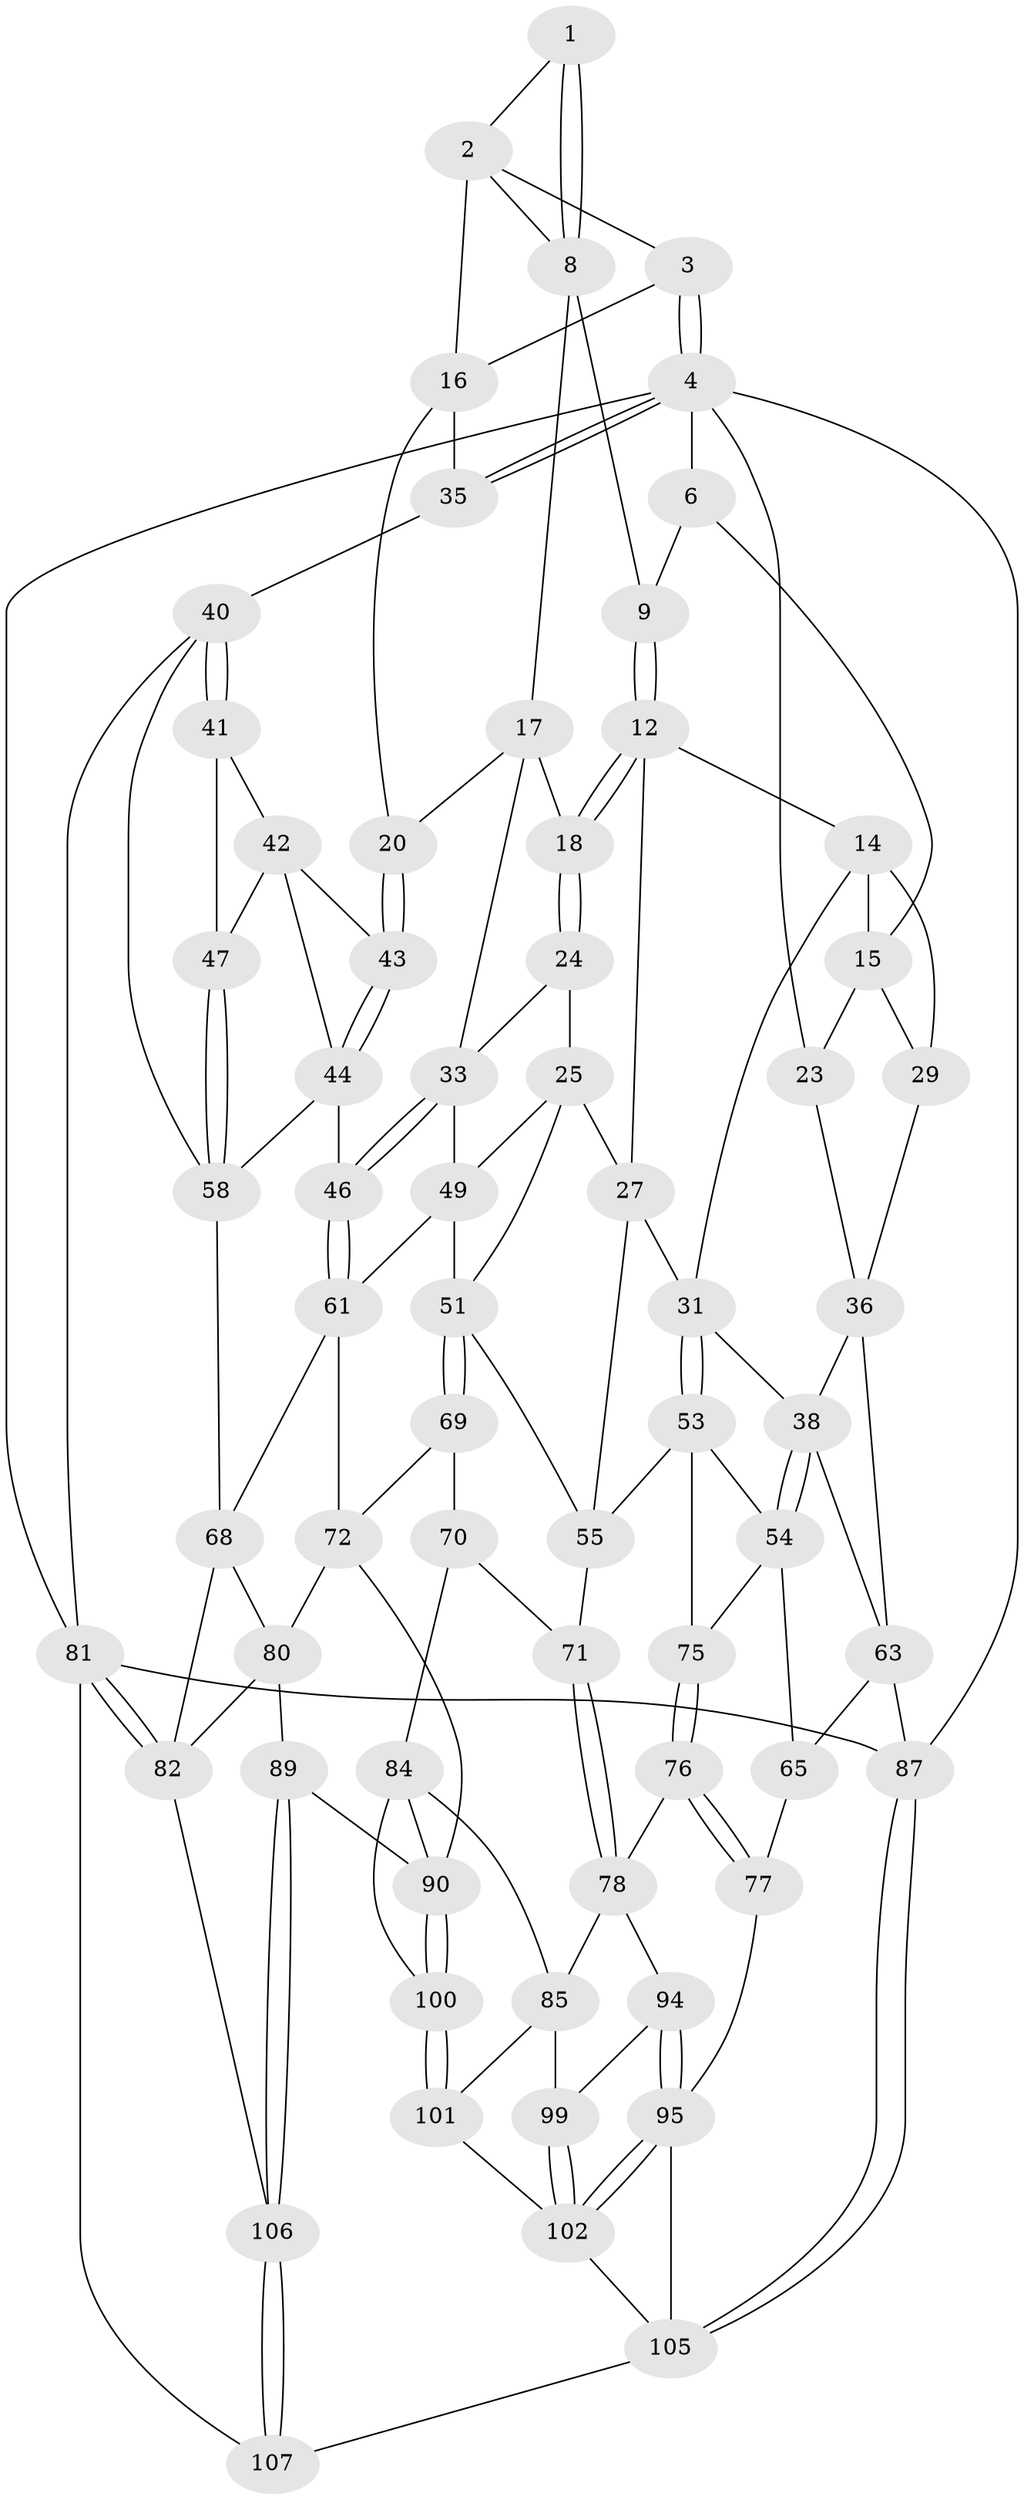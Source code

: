 // original degree distribution, {3: 0.01818181818181818, 4: 0.21818181818181817, 6: 0.2, 5: 0.5636363636363636}
// Generated by graph-tools (version 1.1) at 2025/11/02/27/25 16:11:54]
// undirected, 66 vertices, 146 edges
graph export_dot {
graph [start="1"]
  node [color=gray90,style=filled];
  1 [pos="+0.7240400263657023+0"];
  2 [pos="+0.733374056146771+0",super="+10"];
  3 [pos="+1+0"];
  4 [pos="+1+0",super="+5"];
  6 [pos="+0.03625295923749901+0",super="+7"];
  8 [pos="+0.6036384895047154+0.08354521529174344",super="+11"];
  9 [pos="+0.4628684270735006+0.044324512929995744"];
  12 [pos="+0.40725313568510996+0.16021184796701746",super="+13"];
  14 [pos="+0.2931286440819089+0.172101871408158",super="+28"];
  15 [pos="+0.1564860785222755+0.005658177953314403",super="+22"];
  16 [pos="+0.8534335147823168+0.21088545909952983",super="+19"];
  17 [pos="+0.599638050625203+0.21895799466498278",super="+21"];
  18 [pos="+0.5089246593405627+0.2441120271545889"];
  20 [pos="+0.8263587450269054+0.2851331478396291"];
  23 [pos="+0+0.2791663871188688"];
  24 [pos="+0.5061129910319445+0.37586282428931395"];
  25 [pos="+0.4980094899892834+0.38429098590128585",super="+26"];
  27 [pos="+0.39029468660531175+0.42306540072141907",super="+30"];
  29 [pos="+0.14634353864106325+0.3042801563787211"];
  31 [pos="+0.25638754790649215+0.40692817127692815",super="+32"];
  33 [pos="+0.6971852269434623+0.42546285157314734",super="+34"];
  35 [pos="+1+0.2489837340035174"];
  36 [pos="+0.08311915415164153+0.37379616833847423",super="+37"];
  38 [pos="+0.07977421831329591+0.4956864878387301",super="+39"];
  40 [pos="+1+0.5229834054058292",super="+60"];
  41 [pos="+0.9061252489790587+0.3964285676565109"];
  42 [pos="+0.8482856735717133+0.32971520173294444",super="+48"];
  43 [pos="+0.8424037281702861+0.3219589329779933"];
  44 [pos="+0.8494633911282924+0.503768868269379",super="+45"];
  46 [pos="+0.8118984291444601+0.5301785056320744"];
  47 [pos="+0.9495962049679522+0.49777828632395865"];
  49 [pos="+0.6417971717597082+0.5842497629295954",super="+50"];
  51 [pos="+0.4796961844938919+0.5476914204390871",super="+52"];
  53 [pos="+0.2021427408277542+0.5413195167702416",super="+57"];
  54 [pos="+0.08039866577181125+0.49622681763361165",super="+64"];
  55 [pos="+0.37537724961398033+0.5113953139221307",super="+56"];
  58 [pos="+1+0.622931899328148",super="+59"];
  61 [pos="+0.7909906766212011+0.5728677193063613",super="+62"];
  63 [pos="+0+0.4889786618186082",super="+67"];
  65 [pos="+0.07505501969068595+0.6116760394976274",super="+66"];
  68 [pos="+0.8359721664403303+0.6278616257659372",super="+79"];
  69 [pos="+0.47831101892408134+0.5658626993844148",super="+74"];
  70 [pos="+0.4230293389337925+0.6233144202219887",super="+83"];
  71 [pos="+0.37056185122111185+0.6096428639227323"];
  72 [pos="+0.6465805019891728+0.6231939313505359",super="+73"];
  75 [pos="+0.21180256728309307+0.6087173043561523"];
  76 [pos="+0.2289516987159152+0.6552741236830284"];
  77 [pos="+0.1615399289850797+0.7183020297325251",super="+97"];
  78 [pos="+0.29397664579949473+0.6739053325060084",super="+86"];
  80 [pos="+0.6562219148306401+0.6345253670172545",super="+88"];
  81 [pos="+1+0.7987134133330821",super="+93"];
  82 [pos="+0.9422574830377092+0.7917489011556739",super="+103"];
  84 [pos="+0.4381593001517692+0.7342082041337435",super="+92"];
  85 [pos="+0.43341402643645777+0.7341234015155973",super="+98"];
  87 [pos="+0+1"];
  89 [pos="+0.680946499492541+0.8483357954870203"];
  90 [pos="+0.6562884323264089+0.8404311863577852",super="+91"];
  94 [pos="+0.3069215983783948+0.7402576642573455"];
  95 [pos="+0.18485157189916707+0.8590531314992597",super="+96"];
  99 [pos="+0.3262822908295357+0.7813450965939439"];
  100 [pos="+0.47950360532321634+0.8625114059125061"];
  101 [pos="+0.3979467899024409+1"];
  102 [pos="+0.18727581345700364+0.8610632776689062",super="+104"];
  105 [pos="+0+1",super="+108"];
  106 [pos="+0.6034083785596526+1",super="+109"];
  107 [pos="+0.5295934624742998+1",super="+110"];
  1 -- 2;
  1 -- 8;
  1 -- 8;
  2 -- 3;
  2 -- 8;
  2 -- 16;
  3 -- 4;
  3 -- 4;
  3 -- 16;
  4 -- 35;
  4 -- 35;
  4 -- 81;
  4 -- 23;
  4 -- 6;
  4 -- 87;
  6 -- 15;
  6 -- 9;
  8 -- 9;
  8 -- 17;
  9 -- 12;
  9 -- 12;
  12 -- 18;
  12 -- 18;
  12 -- 27;
  12 -- 14;
  14 -- 15;
  14 -- 29;
  14 -- 31;
  15 -- 23;
  15 -- 29;
  16 -- 35;
  16 -- 20;
  17 -- 18;
  17 -- 20;
  17 -- 33;
  18 -- 24;
  18 -- 24;
  20 -- 43;
  20 -- 43;
  23 -- 36;
  24 -- 25;
  24 -- 33;
  25 -- 49;
  25 -- 27;
  25 -- 51;
  27 -- 31;
  27 -- 55;
  29 -- 36;
  31 -- 53;
  31 -- 53;
  31 -- 38;
  33 -- 46;
  33 -- 46;
  33 -- 49;
  35 -- 40;
  36 -- 38;
  36 -- 63;
  38 -- 54;
  38 -- 54;
  38 -- 63;
  40 -- 41;
  40 -- 41;
  40 -- 81;
  40 -- 58;
  41 -- 42;
  41 -- 47;
  42 -- 43;
  42 -- 44;
  42 -- 47;
  43 -- 44;
  43 -- 44;
  44 -- 58;
  44 -- 46;
  46 -- 61;
  46 -- 61;
  47 -- 58;
  47 -- 58;
  49 -- 61;
  49 -- 51;
  51 -- 69;
  51 -- 69;
  51 -- 55;
  53 -- 54;
  53 -- 75;
  53 -- 55;
  54 -- 65;
  54 -- 75;
  55 -- 71;
  58 -- 68;
  61 -- 68;
  61 -- 72;
  63 -- 65;
  63 -- 87;
  65 -- 77 [weight=2];
  68 -- 80;
  68 -- 82;
  69 -- 70 [weight=2];
  69 -- 72;
  70 -- 71;
  70 -- 84;
  71 -- 78;
  71 -- 78;
  72 -- 80;
  72 -- 90;
  75 -- 76;
  75 -- 76;
  76 -- 77;
  76 -- 77;
  76 -- 78;
  77 -- 95;
  78 -- 94;
  78 -- 85;
  80 -- 89;
  80 -- 82;
  81 -- 82;
  81 -- 82;
  81 -- 107;
  81 -- 87;
  82 -- 106;
  84 -- 85;
  84 -- 100;
  84 -- 90;
  85 -- 101;
  85 -- 99;
  87 -- 105;
  87 -- 105;
  89 -- 90;
  89 -- 106;
  89 -- 106;
  90 -- 100;
  90 -- 100;
  94 -- 95;
  94 -- 95;
  94 -- 99;
  95 -- 102;
  95 -- 102;
  95 -- 105;
  99 -- 102;
  99 -- 102;
  100 -- 101;
  100 -- 101;
  101 -- 102;
  102 -- 105;
  105 -- 107;
  106 -- 107 [weight=2];
  106 -- 107;
}
